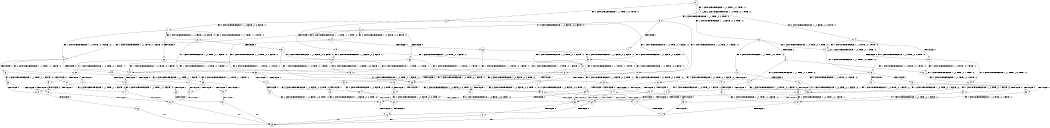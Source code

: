 digraph BCG {
size = "7, 10.5";
center = TRUE;
node [shape = circle];
0 [peripheries = 2];
0 -> 1 [label = "EX !1 !ATOMIC_EXCH_BRANCH (1, +0, TRUE, +0, 1, TRUE) !:0:"];
0 -> 2 [label = "EX !2 !ATOMIC_EXCH_BRANCH (1, +0, FALSE, +0, 3, TRUE) !:0:"];
0 -> 3 [label = "EX !0 !ATOMIC_EXCH_BRANCH (1, +1, TRUE, +0, 2, TRUE) !:0:"];
1 -> 4 [label = "EX !2 !ATOMIC_EXCH_BRANCH (1, +0, FALSE, +0, 3, TRUE) !:0:"];
1 -> 5 [label = "EX !0 !ATOMIC_EXCH_BRANCH (1, +1, TRUE, +0, 2, TRUE) !:0:"];
1 -> 1 [label = "EX !1 !ATOMIC_EXCH_BRANCH (1, +0, TRUE, +0, 1, TRUE) !:0:"];
2 -> 6 [label = "TERMINATE !2"];
2 -> 7 [label = "EX !1 !ATOMIC_EXCH_BRANCH (1, +0, TRUE, +0, 1, TRUE) !:0:"];
2 -> 8 [label = "EX !0 !ATOMIC_EXCH_BRANCH (1, +1, TRUE, +0, 2, TRUE) !:0:"];
3 -> 9 [label = "TERMINATE !0"];
3 -> 10 [label = "EX !1 !ATOMIC_EXCH_BRANCH (1, +0, TRUE, +0, 1, FALSE) !:0:"];
3 -> 11 [label = "EX !2 !ATOMIC_EXCH_BRANCH (1, +0, FALSE, +0, 3, FALSE) !:0:"];
4 -> 12 [label = "TERMINATE !2"];
4 -> 13 [label = "EX !0 !ATOMIC_EXCH_BRANCH (1, +1, TRUE, +0, 2, TRUE) !:0:"];
4 -> 7 [label = "EX !1 !ATOMIC_EXCH_BRANCH (1, +0, TRUE, +0, 1, TRUE) !:0:"];
5 -> 14 [label = "TERMINATE !0"];
5 -> 15 [label = "EX !2 !ATOMIC_EXCH_BRANCH (1, +0, FALSE, +0, 3, FALSE) !:0:"];
5 -> 10 [label = "EX !1 !ATOMIC_EXCH_BRANCH (1, +0, TRUE, +0, 1, FALSE) !:0:"];
6 -> 16 [label = "EX !1 !ATOMIC_EXCH_BRANCH (1, +0, TRUE, +0, 1, TRUE) !:0:"];
6 -> 17 [label = "EX !0 !ATOMIC_EXCH_BRANCH (1, +1, TRUE, +0, 2, TRUE) !:0:"];
7 -> 12 [label = "TERMINATE !2"];
7 -> 13 [label = "EX !0 !ATOMIC_EXCH_BRANCH (1, +1, TRUE, +0, 2, TRUE) !:0:"];
7 -> 7 [label = "EX !1 !ATOMIC_EXCH_BRANCH (1, +0, TRUE, +0, 1, TRUE) !:0:"];
8 -> 18 [label = "TERMINATE !2"];
8 -> 19 [label = "TERMINATE !0"];
8 -> 20 [label = "EX !1 !ATOMIC_EXCH_BRANCH (1, +0, TRUE, +0, 1, FALSE) !:0:"];
9 -> 21 [label = "EX !1 !ATOMIC_EXCH_BRANCH (1, +0, TRUE, +0, 1, FALSE) !:1:"];
9 -> 22 [label = "EX !2 !ATOMIC_EXCH_BRANCH (1, +0, FALSE, +0, 3, FALSE) !:1:"];
10 -> 23 [label = "TERMINATE !1"];
10 -> 24 [label = "TERMINATE !0"];
10 -> 25 [label = "EX !2 !ATOMIC_EXCH_BRANCH (1, +0, FALSE, +0, 3, TRUE) !:0:"];
11 -> 26 [label = "TERMINATE !0"];
11 -> 27 [label = "EX !1 !ATOMIC_EXCH_BRANCH (1, +0, TRUE, +0, 1, FALSE) !:0:"];
11 -> 28 [label = "EX !2 !ATOMIC_EXCH_BRANCH (1, +1, TRUE, +1, 1, TRUE) !:0:"];
12 -> 29 [label = "EX !0 !ATOMIC_EXCH_BRANCH (1, +1, TRUE, +0, 2, TRUE) !:0:"];
12 -> 16 [label = "EX !1 !ATOMIC_EXCH_BRANCH (1, +0, TRUE, +0, 1, TRUE) !:0:"];
13 -> 30 [label = "TERMINATE !2"];
13 -> 31 [label = "TERMINATE !0"];
13 -> 20 [label = "EX !1 !ATOMIC_EXCH_BRANCH (1, +0, TRUE, +0, 1, FALSE) !:0:"];
14 -> 32 [label = "EX !2 !ATOMIC_EXCH_BRANCH (1, +0, FALSE, +0, 3, FALSE) !:1:"];
14 -> 21 [label = "EX !1 !ATOMIC_EXCH_BRANCH (1, +0, TRUE, +0, 1, FALSE) !:1:"];
15 -> 33 [label = "TERMINATE !0"];
15 -> 34 [label = "EX !2 !ATOMIC_EXCH_BRANCH (1, +1, TRUE, +1, 1, TRUE) !:0:"];
15 -> 27 [label = "EX !1 !ATOMIC_EXCH_BRANCH (1, +0, TRUE, +0, 1, FALSE) !:0:"];
16 -> 29 [label = "EX !0 !ATOMIC_EXCH_BRANCH (1, +1, TRUE, +0, 2, TRUE) !:0:"];
16 -> 16 [label = "EX !1 !ATOMIC_EXCH_BRANCH (1, +0, TRUE, +0, 1, TRUE) !:0:"];
17 -> 35 [label = "TERMINATE !0"];
17 -> 36 [label = "EX !1 !ATOMIC_EXCH_BRANCH (1, +0, TRUE, +0, 1, FALSE) !:0:"];
18 -> 35 [label = "TERMINATE !0"];
18 -> 36 [label = "EX !1 !ATOMIC_EXCH_BRANCH (1, +0, TRUE, +0, 1, FALSE) !:0:"];
19 -> 37 [label = "TERMINATE !2"];
19 -> 38 [label = "EX !1 !ATOMIC_EXCH_BRANCH (1, +0, TRUE, +0, 1, FALSE) !:1:"];
20 -> 39 [label = "TERMINATE !1"];
20 -> 40 [label = "TERMINATE !2"];
20 -> 41 [label = "TERMINATE !0"];
21 -> 42 [label = "TERMINATE !1"];
21 -> 43 [label = "EX !2 !ATOMIC_EXCH_BRANCH (1, +0, FALSE, +0, 3, TRUE) !:1:"];
22 -> 44 [label = "EX !1 !ATOMIC_EXCH_BRANCH (1, +0, TRUE, +0, 1, FALSE) !:1:"];
22 -> 45 [label = "EX !2 !ATOMIC_EXCH_BRANCH (1, +1, TRUE, +1, 1, TRUE) !:1:"];
23 -> 46 [label = "TERMINATE !0"];
23 -> 47 [label = "EX !2 !ATOMIC_EXCH_BRANCH (1, +0, FALSE, +0, 3, TRUE) !:0:"];
24 -> 42 [label = "TERMINATE !1"];
24 -> 43 [label = "EX !2 !ATOMIC_EXCH_BRANCH (1, +0, FALSE, +0, 3, TRUE) !:1:"];
25 -> 39 [label = "TERMINATE !1"];
25 -> 40 [label = "TERMINATE !2"];
25 -> 41 [label = "TERMINATE !0"];
26 -> 44 [label = "EX !1 !ATOMIC_EXCH_BRANCH (1, +0, TRUE, +0, 1, FALSE) !:1:"];
26 -> 45 [label = "EX !2 !ATOMIC_EXCH_BRANCH (1, +1, TRUE, +1, 1, TRUE) !:1:"];
27 -> 48 [label = "TERMINATE !1"];
27 -> 49 [label = "TERMINATE !0"];
27 -> 50 [label = "EX !2 !ATOMIC_EXCH_BRANCH (1, +1, TRUE, +1, 1, FALSE) !:0:"];
28 -> 51 [label = "TERMINATE !0"];
28 -> 52 [label = "EX !1 !ATOMIC_EXCH_BRANCH (1, +0, TRUE, +0, 1, FALSE) !:0:"];
28 -> 11 [label = "EX !2 !ATOMIC_EXCH_BRANCH (1, +0, FALSE, +0, 3, FALSE) !:0:"];
29 -> 53 [label = "TERMINATE !0"];
29 -> 36 [label = "EX !1 !ATOMIC_EXCH_BRANCH (1, +0, TRUE, +0, 1, FALSE) !:0:"];
30 -> 53 [label = "TERMINATE !0"];
30 -> 36 [label = "EX !1 !ATOMIC_EXCH_BRANCH (1, +0, TRUE, +0, 1, FALSE) !:0:"];
31 -> 54 [label = "TERMINATE !2"];
31 -> 38 [label = "EX !1 !ATOMIC_EXCH_BRANCH (1, +0, TRUE, +0, 1, FALSE) !:1:"];
32 -> 55 [label = "EX !2 !ATOMIC_EXCH_BRANCH (1, +1, TRUE, +1, 1, TRUE) !:1:"];
32 -> 44 [label = "EX !1 !ATOMIC_EXCH_BRANCH (1, +0, TRUE, +0, 1, FALSE) !:1:"];
33 -> 55 [label = "EX !2 !ATOMIC_EXCH_BRANCH (1, +1, TRUE, +1, 1, TRUE) !:1:"];
33 -> 44 [label = "EX !1 !ATOMIC_EXCH_BRANCH (1, +0, TRUE, +0, 1, FALSE) !:1:"];
34 -> 56 [label = "TERMINATE !0"];
34 -> 15 [label = "EX !2 !ATOMIC_EXCH_BRANCH (1, +0, FALSE, +0, 3, FALSE) !:0:"];
34 -> 52 [label = "EX !1 !ATOMIC_EXCH_BRANCH (1, +0, TRUE, +0, 1, FALSE) !:0:"];
35 -> 57 [label = "EX !1 !ATOMIC_EXCH_BRANCH (1, +0, TRUE, +0, 1, FALSE) !:1:"];
36 -> 58 [label = "TERMINATE !1"];
36 -> 59 [label = "TERMINATE !0"];
37 -> 57 [label = "EX !1 !ATOMIC_EXCH_BRANCH (1, +0, TRUE, +0, 1, FALSE) !:1:"];
38 -> 60 [label = "TERMINATE !1"];
38 -> 61 [label = "TERMINATE !2"];
39 -> 58 [label = "TERMINATE !2"];
39 -> 62 [label = "TERMINATE !0"];
40 -> 58 [label = "TERMINATE !1"];
40 -> 59 [label = "TERMINATE !0"];
41 -> 60 [label = "TERMINATE !1"];
41 -> 61 [label = "TERMINATE !2"];
42 -> 63 [label = "EX !2 !ATOMIC_EXCH_BRANCH (1, +0, FALSE, +0, 3, TRUE) !:2:"];
43 -> 60 [label = "TERMINATE !1"];
43 -> 61 [label = "TERMINATE !2"];
44 -> 64 [label = "TERMINATE !1"];
44 -> 65 [label = "EX !2 !ATOMIC_EXCH_BRANCH (1, +1, TRUE, +1, 1, FALSE) !:1:"];
45 -> 66 [label = "EX !1 !ATOMIC_EXCH_BRANCH (1, +0, TRUE, +0, 1, FALSE) !:1:"];
45 -> 22 [label = "EX !2 !ATOMIC_EXCH_BRANCH (1, +0, FALSE, +0, 3, FALSE) !:1:"];
46 -> 63 [label = "EX !2 !ATOMIC_EXCH_BRANCH (1, +0, FALSE, +0, 3, TRUE) !:2:"];
47 -> 58 [label = "TERMINATE !2"];
47 -> 62 [label = "TERMINATE !0"];
48 -> 67 [label = "TERMINATE !0"];
48 -> 68 [label = "EX !2 !ATOMIC_EXCH_BRANCH (1, +1, TRUE, +1, 1, FALSE) !:0:"];
49 -> 64 [label = "TERMINATE !1"];
49 -> 65 [label = "EX !2 !ATOMIC_EXCH_BRANCH (1, +1, TRUE, +1, 1, FALSE) !:1:"];
50 -> 69 [label = "TERMINATE !1"];
50 -> 70 [label = "TERMINATE !2"];
50 -> 71 [label = "TERMINATE !0"];
51 -> 66 [label = "EX !1 !ATOMIC_EXCH_BRANCH (1, +0, TRUE, +0, 1, FALSE) !:1:"];
51 -> 22 [label = "EX !2 !ATOMIC_EXCH_BRANCH (1, +0, FALSE, +0, 3, FALSE) !:1:"];
52 -> 72 [label = "TERMINATE !1"];
52 -> 73 [label = "TERMINATE !0"];
52 -> 25 [label = "EX !2 !ATOMIC_EXCH_BRANCH (1, +0, FALSE, +0, 3, TRUE) !:0:"];
53 -> 57 [label = "EX !1 !ATOMIC_EXCH_BRANCH (1, +0, TRUE, +0, 1, FALSE) !:1:"];
54 -> 57 [label = "EX !1 !ATOMIC_EXCH_BRANCH (1, +0, TRUE, +0, 1, FALSE) !:1:"];
55 -> 32 [label = "EX !2 !ATOMIC_EXCH_BRANCH (1, +0, FALSE, +0, 3, FALSE) !:1:"];
55 -> 66 [label = "EX !1 !ATOMIC_EXCH_BRANCH (1, +0, TRUE, +0, 1, FALSE) !:1:"];
56 -> 32 [label = "EX !2 !ATOMIC_EXCH_BRANCH (1, +0, FALSE, +0, 3, FALSE) !:1:"];
56 -> 66 [label = "EX !1 !ATOMIC_EXCH_BRANCH (1, +0, TRUE, +0, 1, FALSE) !:1:"];
57 -> 74 [label = "TERMINATE !1"];
58 -> 75 [label = "TERMINATE !0"];
59 -> 74 [label = "TERMINATE !1"];
60 -> 76 [label = "TERMINATE !2"];
61 -> 74 [label = "TERMINATE !1"];
62 -> 76 [label = "TERMINATE !2"];
63 -> 76 [label = "TERMINATE !2"];
64 -> 77 [label = "EX !2 !ATOMIC_EXCH_BRANCH (1, +1, TRUE, +1, 1, FALSE) !:2:"];
65 -> 78 [label = "TERMINATE !1"];
65 -> 79 [label = "TERMINATE !2"];
66 -> 80 [label = "TERMINATE !1"];
66 -> 43 [label = "EX !2 !ATOMIC_EXCH_BRANCH (1, +0, FALSE, +0, 3, TRUE) !:1:"];
67 -> 77 [label = "EX !2 !ATOMIC_EXCH_BRANCH (1, +1, TRUE, +1, 1, FALSE) !:2:"];
68 -> 81 [label = "TERMINATE !2"];
68 -> 82 [label = "TERMINATE !0"];
69 -> 81 [label = "TERMINATE !2"];
69 -> 82 [label = "TERMINATE !0"];
70 -> 81 [label = "TERMINATE !1"];
70 -> 83 [label = "TERMINATE !0"];
71 -> 78 [label = "TERMINATE !1"];
71 -> 79 [label = "TERMINATE !2"];
72 -> 84 [label = "TERMINATE !0"];
72 -> 47 [label = "EX !2 !ATOMIC_EXCH_BRANCH (1, +0, FALSE, +0, 3, TRUE) !:0:"];
73 -> 80 [label = "TERMINATE !1"];
73 -> 43 [label = "EX !2 !ATOMIC_EXCH_BRANCH (1, +0, FALSE, +0, 3, TRUE) !:1:"];
74 -> 85 [label = "exit"];
75 -> 85 [label = "exit"];
76 -> 85 [label = "exit"];
77 -> 86 [label = "TERMINATE !2"];
78 -> 86 [label = "TERMINATE !2"];
79 -> 87 [label = "TERMINATE !1"];
80 -> 63 [label = "EX !2 !ATOMIC_EXCH_BRANCH (1, +0, FALSE, +0, 3, TRUE) !:2:"];
81 -> 88 [label = "TERMINATE !0"];
82 -> 86 [label = "TERMINATE !2"];
83 -> 87 [label = "TERMINATE !1"];
84 -> 63 [label = "EX !2 !ATOMIC_EXCH_BRANCH (1, +0, FALSE, +0, 3, TRUE) !:2:"];
86 -> 85 [label = "exit"];
87 -> 85 [label = "exit"];
88 -> 85 [label = "exit"];
}
